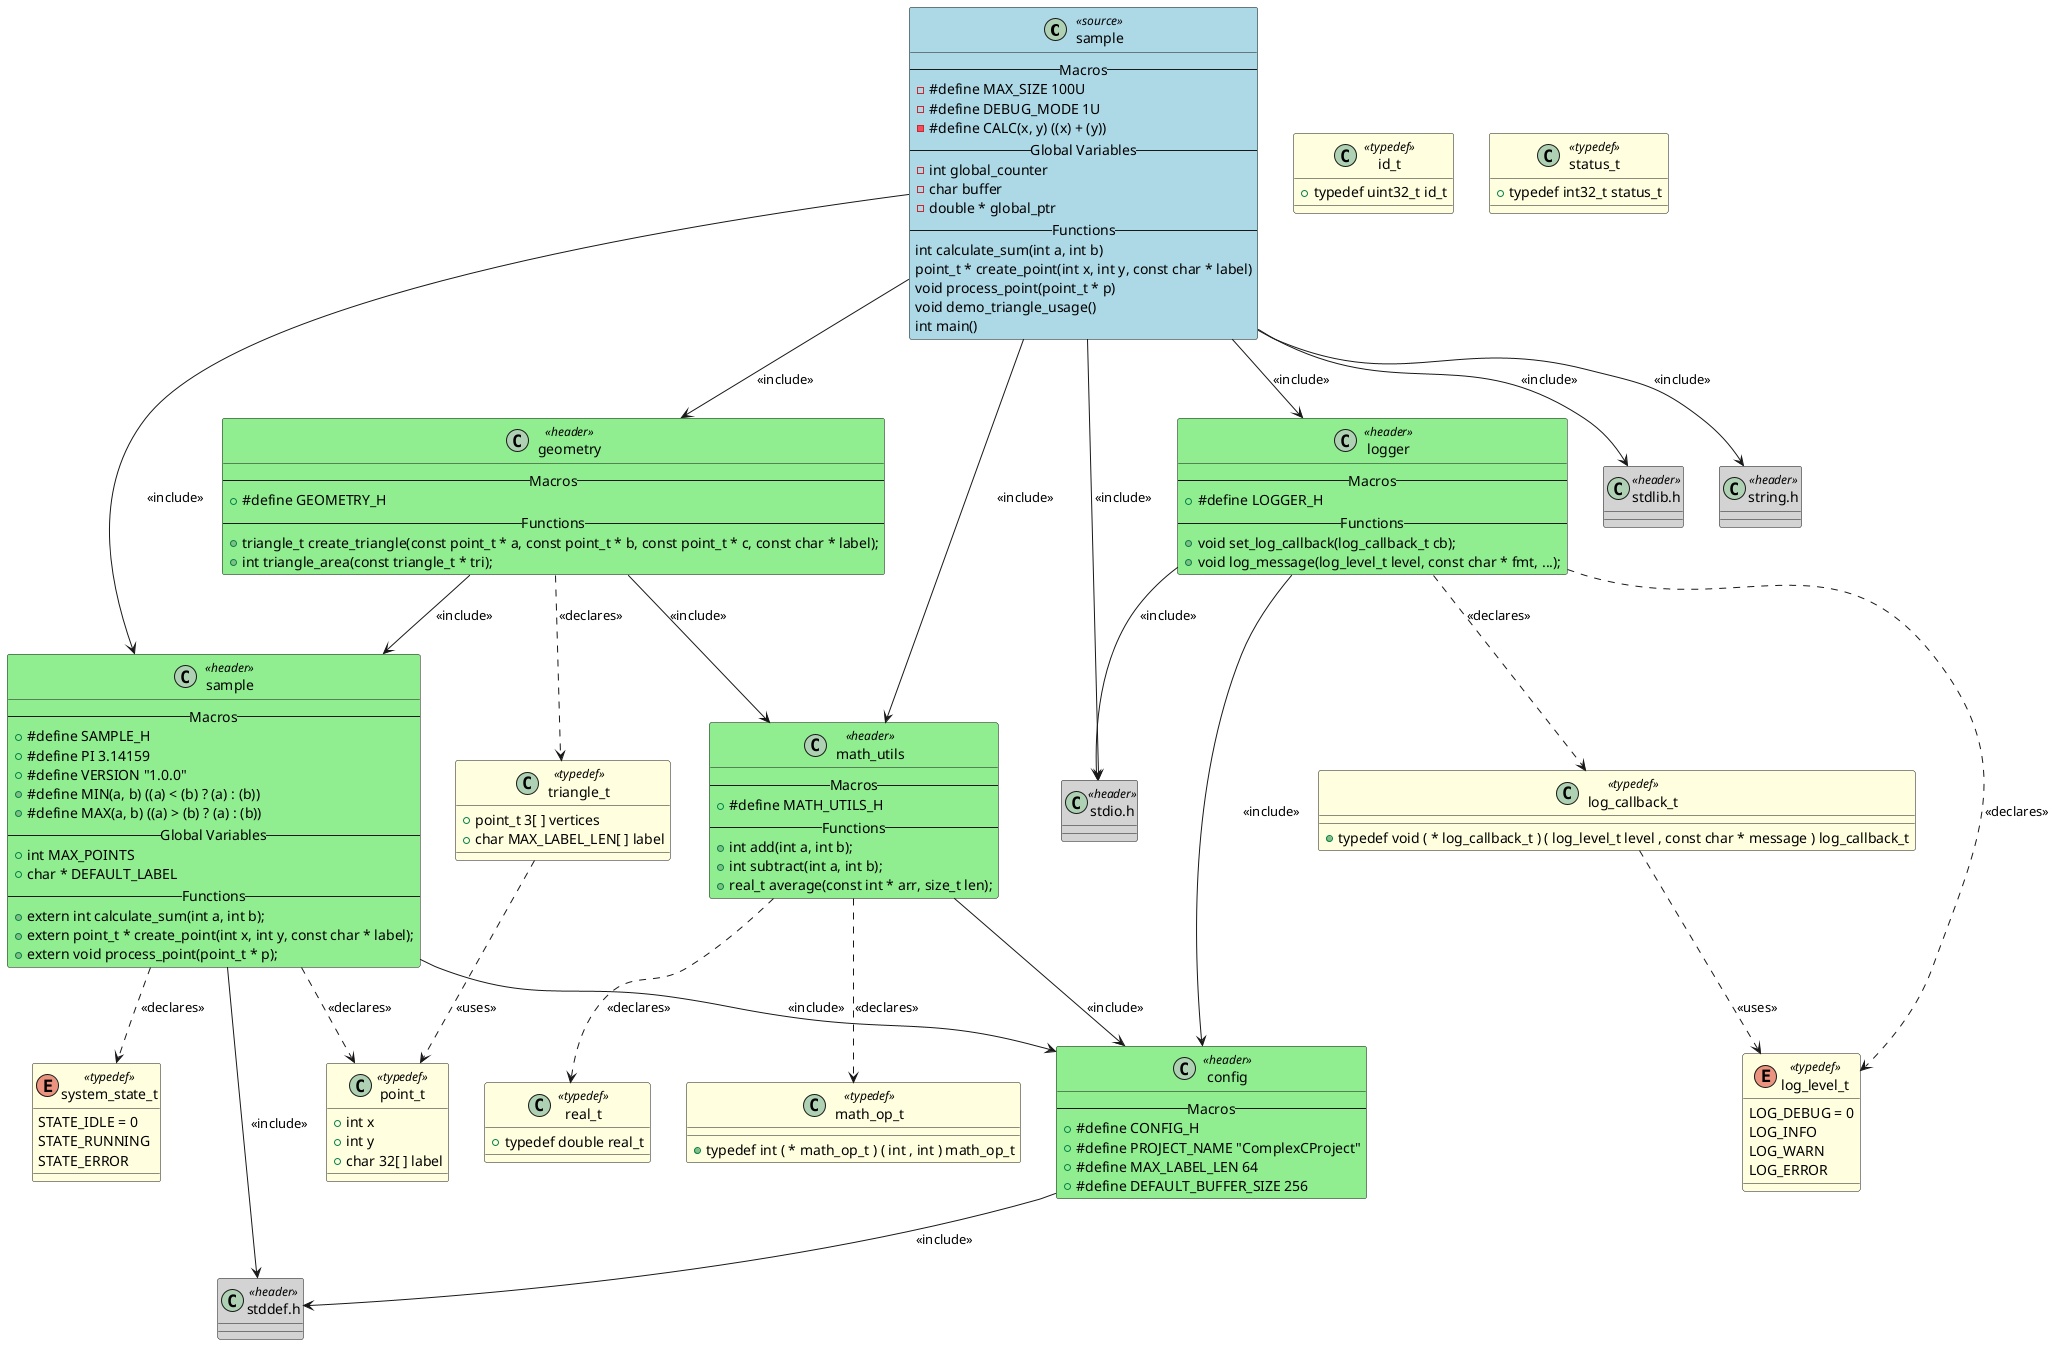 @startuml sample

class "sample" as SAMPLE <<source>> #LightBlue
{
    -- Macros --
    - #define MAX_SIZE 100U
    - #define DEBUG_MODE 1U
    - #define CALC(x, y) ((x) + (y))
    -- Global Variables --
    - int global_counter
    - char buffer
    - double * global_ptr
    -- Functions --
    int calculate_sum(int a, int b)
    point_t * create_point(int x, int y, const char * label)
    void process_point(point_t * p)
    void demo_triangle_usage()
    int main()
}

class "stdio.h" as HEADER_STDIO <<header>> #LightGray
{
}

class "stdlib.h" as HEADER_STDLIB <<header>> #LightGray
{
}

class "string.h" as HEADER_STRING <<header>> #LightGray
{
}

class "sample" as HEADER_SAMPLE <<header>> #LightGreen
{
    -- Macros --
    + #define SAMPLE_H
    + #define PI 3.14159
    + #define VERSION "1.0.0"
    + #define MIN(a, b) ((a) < (b) ? (a) : (b))
    + #define MAX(a, b) ((a) > (b) ? (a) : (b))
    -- Global Variables --
    + int MAX_POINTS
    + char * DEFAULT_LABEL
    -- Functions --
    + extern int calculate_sum(int a, int b);
    + extern point_t * create_point(int x, int y, const char * label);
    + extern void process_point(point_t * p);
}
class "math_utils" as HEADER_MATH_UTILS <<header>> #LightGreen
{
    -- Macros --
    + #define MATH_UTILS_H
    -- Functions --
    + int add(int a, int b);
    + int subtract(int a, int b);
    + real_t average(const int * arr, size_t len);
}
class "logger" as HEADER_LOGGER <<header>> #LightGreen
{
    -- Macros --
    + #define LOGGER_H
    -- Functions --
    + void set_log_callback(log_callback_t cb);
    + void log_message(log_level_t level, const char * fmt, ...);
}
class "geometry" as HEADER_GEOMETRY <<header>> #LightGreen
{
    -- Macros --
    + #define GEOMETRY_H
    -- Functions --
    + triangle_t create_triangle(const point_t * a, const point_t * b, const point_t * c, const char * label);
    + int triangle_area(const triangle_t * tri);
}
class "config" as HEADER_CONFIG <<header>> #LightGreen
{
    -- Macros --
    + #define CONFIG_H
    + #define PROJECT_NAME "ComplexCProject"
    + #define MAX_LABEL_LEN 64
    + #define DEFAULT_BUFFER_SIZE 256
}
class "stddef.h" as HEADER_STDDEF <<header>> #LightGray
{
}

class "point_t" as TYPEDEF_POINT_T <<typedef>> #LightYellow
{
    + int x
    + int y
    + char 32[ ] label
}

enum "system_state_t" as TYPEDEF_SYSTEM_STATE_T <<typedef>> #LightYellow
{
    STATE_IDLE = 0
    STATE_RUNNING
    STATE_ERROR
}

class "id_t" as TYPEDEF_ID_T <<typedef>> #LightYellow
{
    + typedef uint32_t id_t
}

class "status_t" as TYPEDEF_STATUS_T <<typedef>> #LightYellow
{
    + typedef int32_t status_t
}

class "triangle_t" as TYPEDEF_TRIANGLE_T <<typedef>> #LightYellow
{
    + point_t 3[ ] vertices
    + char MAX_LABEL_LEN[ ] label
}

enum "log_level_t" as TYPEDEF_LOG_LEVEL_T <<typedef>> #LightYellow
{
    LOG_DEBUG = 0
    LOG_INFO
    LOG_WARN
    LOG_ERROR
}

class "log_callback_t" as TYPEDEF_LOG_CALLBACK_T <<typedef>> #LightYellow
{
    + typedef void ( * log_callback_t ) ( log_level_t level , const char * message ) log_callback_t
}

class "real_t" as TYPEDEF_REAL_T <<typedef>> #LightYellow
{
    + typedef double real_t
}

class "math_op_t" as TYPEDEF_MATH_OP_T <<typedef>> #LightYellow
{
    + typedef int ( * math_op_t ) ( int , int ) math_op_t
}

SAMPLE --> HEADER_STDIO : <<include>>
SAMPLE --> HEADER_STDLIB : <<include>>
SAMPLE --> HEADER_STRING : <<include>>
SAMPLE --> HEADER_SAMPLE : <<include>>
SAMPLE --> HEADER_MATH_UTILS : <<include>>
SAMPLE --> HEADER_LOGGER : <<include>>
SAMPLE --> HEADER_GEOMETRY : <<include>>
HEADER_SAMPLE --> HEADER_STDDEF : <<include>>
HEADER_SAMPLE --> HEADER_CONFIG : <<include>>
HEADER_MATH_UTILS --> HEADER_CONFIG : <<include>>
HEADER_LOGGER --> HEADER_STDIO : <<include>>
HEADER_LOGGER --> HEADER_CONFIG : <<include>>
HEADER_GEOMETRY --> HEADER_SAMPLE : <<include>>
HEADER_GEOMETRY --> HEADER_MATH_UTILS : <<include>>
HEADER_CONFIG --> HEADER_STDDEF : <<include>>
TYPEDEF_TRIANGLE_T ..> TYPEDEF_POINT_T : <<uses>>
TYPEDEF_LOG_CALLBACK_T ..> TYPEDEF_LOG_LEVEL_T : <<uses>>
HEADER_SAMPLE ..> TYPEDEF_POINT_T : <<declares>>
HEADER_SAMPLE ..> TYPEDEF_SYSTEM_STATE_T : <<declares>>
HEADER_MATH_UTILS ..> TYPEDEF_REAL_T : <<declares>>
HEADER_MATH_UTILS ..> TYPEDEF_MATH_OP_T : <<declares>>
HEADER_LOGGER ..> TYPEDEF_LOG_LEVEL_T : <<declares>>
HEADER_LOGGER ..> TYPEDEF_LOG_CALLBACK_T : <<declares>>
HEADER_GEOMETRY ..> TYPEDEF_TRIANGLE_T : <<declares>>

@enduml